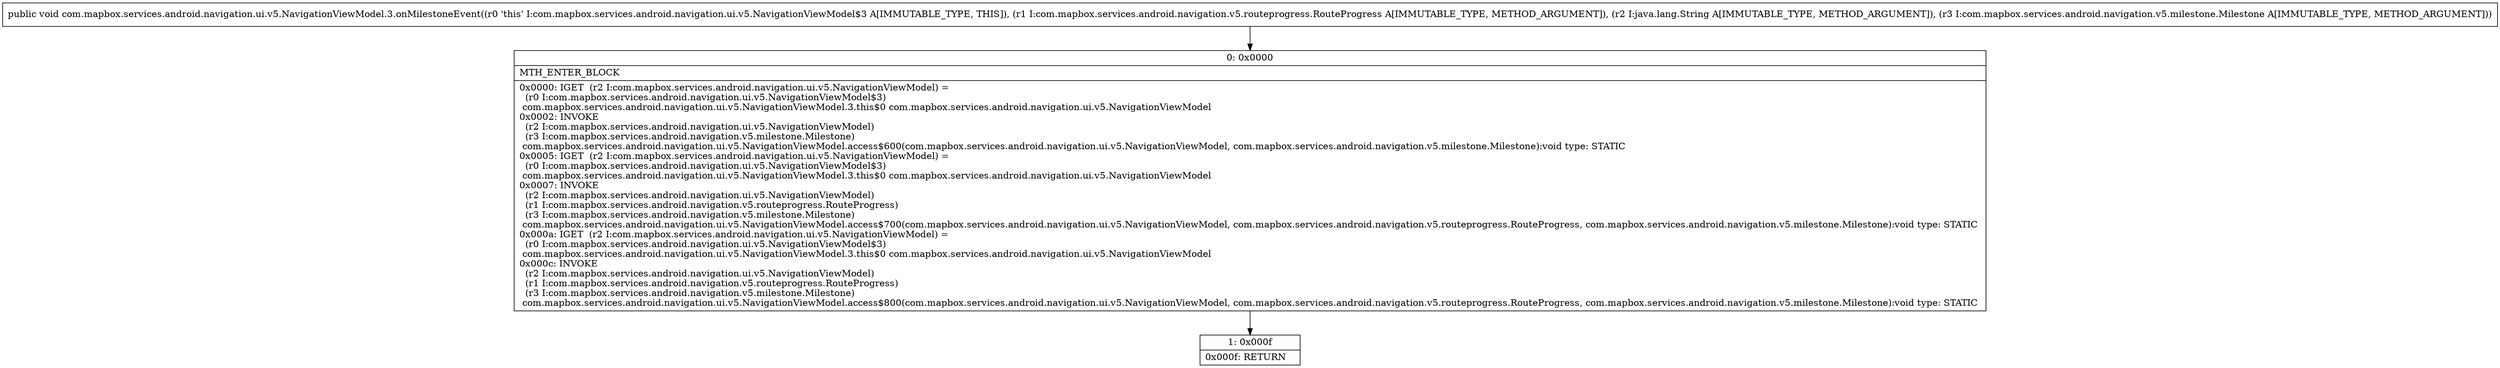 digraph "CFG forcom.mapbox.services.android.navigation.ui.v5.NavigationViewModel.3.onMilestoneEvent(Lcom\/mapbox\/services\/android\/navigation\/v5\/routeprogress\/RouteProgress;Ljava\/lang\/String;Lcom\/mapbox\/services\/android\/navigation\/v5\/milestone\/Milestone;)V" {
Node_0 [shape=record,label="{0\:\ 0x0000|MTH_ENTER_BLOCK\l|0x0000: IGET  (r2 I:com.mapbox.services.android.navigation.ui.v5.NavigationViewModel) = \l  (r0 I:com.mapbox.services.android.navigation.ui.v5.NavigationViewModel$3)\l com.mapbox.services.android.navigation.ui.v5.NavigationViewModel.3.this$0 com.mapbox.services.android.navigation.ui.v5.NavigationViewModel \l0x0002: INVOKE  \l  (r2 I:com.mapbox.services.android.navigation.ui.v5.NavigationViewModel)\l  (r3 I:com.mapbox.services.android.navigation.v5.milestone.Milestone)\l com.mapbox.services.android.navigation.ui.v5.NavigationViewModel.access$600(com.mapbox.services.android.navigation.ui.v5.NavigationViewModel, com.mapbox.services.android.navigation.v5.milestone.Milestone):void type: STATIC \l0x0005: IGET  (r2 I:com.mapbox.services.android.navigation.ui.v5.NavigationViewModel) = \l  (r0 I:com.mapbox.services.android.navigation.ui.v5.NavigationViewModel$3)\l com.mapbox.services.android.navigation.ui.v5.NavigationViewModel.3.this$0 com.mapbox.services.android.navigation.ui.v5.NavigationViewModel \l0x0007: INVOKE  \l  (r2 I:com.mapbox.services.android.navigation.ui.v5.NavigationViewModel)\l  (r1 I:com.mapbox.services.android.navigation.v5.routeprogress.RouteProgress)\l  (r3 I:com.mapbox.services.android.navigation.v5.milestone.Milestone)\l com.mapbox.services.android.navigation.ui.v5.NavigationViewModel.access$700(com.mapbox.services.android.navigation.ui.v5.NavigationViewModel, com.mapbox.services.android.navigation.v5.routeprogress.RouteProgress, com.mapbox.services.android.navigation.v5.milestone.Milestone):void type: STATIC \l0x000a: IGET  (r2 I:com.mapbox.services.android.navigation.ui.v5.NavigationViewModel) = \l  (r0 I:com.mapbox.services.android.navigation.ui.v5.NavigationViewModel$3)\l com.mapbox.services.android.navigation.ui.v5.NavigationViewModel.3.this$0 com.mapbox.services.android.navigation.ui.v5.NavigationViewModel \l0x000c: INVOKE  \l  (r2 I:com.mapbox.services.android.navigation.ui.v5.NavigationViewModel)\l  (r1 I:com.mapbox.services.android.navigation.v5.routeprogress.RouteProgress)\l  (r3 I:com.mapbox.services.android.navigation.v5.milestone.Milestone)\l com.mapbox.services.android.navigation.ui.v5.NavigationViewModel.access$800(com.mapbox.services.android.navigation.ui.v5.NavigationViewModel, com.mapbox.services.android.navigation.v5.routeprogress.RouteProgress, com.mapbox.services.android.navigation.v5.milestone.Milestone):void type: STATIC \l}"];
Node_1 [shape=record,label="{1\:\ 0x000f|0x000f: RETURN   \l}"];
MethodNode[shape=record,label="{public void com.mapbox.services.android.navigation.ui.v5.NavigationViewModel.3.onMilestoneEvent((r0 'this' I:com.mapbox.services.android.navigation.ui.v5.NavigationViewModel$3 A[IMMUTABLE_TYPE, THIS]), (r1 I:com.mapbox.services.android.navigation.v5.routeprogress.RouteProgress A[IMMUTABLE_TYPE, METHOD_ARGUMENT]), (r2 I:java.lang.String A[IMMUTABLE_TYPE, METHOD_ARGUMENT]), (r3 I:com.mapbox.services.android.navigation.v5.milestone.Milestone A[IMMUTABLE_TYPE, METHOD_ARGUMENT])) }"];
MethodNode -> Node_0;
Node_0 -> Node_1;
}

